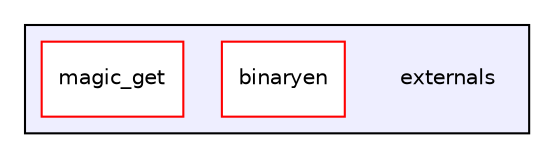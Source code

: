 digraph "externals" {
  compound=true
  node [ fontsize="10", fontname="Helvetica"];
  edge [ labelfontsize="10", labelfontname="Helvetica"];
  subgraph clusterdir_d2b6318187fb2206cad9b40a4e1245e4 {
    graph [ bgcolor="#eeeeff", pencolor="black", label="" URL="dir_d2b6318187fb2206cad9b40a4e1245e4.html"];
    dir_d2b6318187fb2206cad9b40a4e1245e4 [shape=plaintext label="externals"];
    dir_473bc7b0a62db54e6cf4be96932c23c9 [shape=box label="binaryen" color="red" fillcolor="white" style="filled" URL="dir_473bc7b0a62db54e6cf4be96932c23c9.html"];
    dir_94bc2fcf8495699bdc431230d5c4b75e [shape=box label="magic_get" color="red" fillcolor="white" style="filled" URL="dir_94bc2fcf8495699bdc431230d5c4b75e.html"];
  }
}

